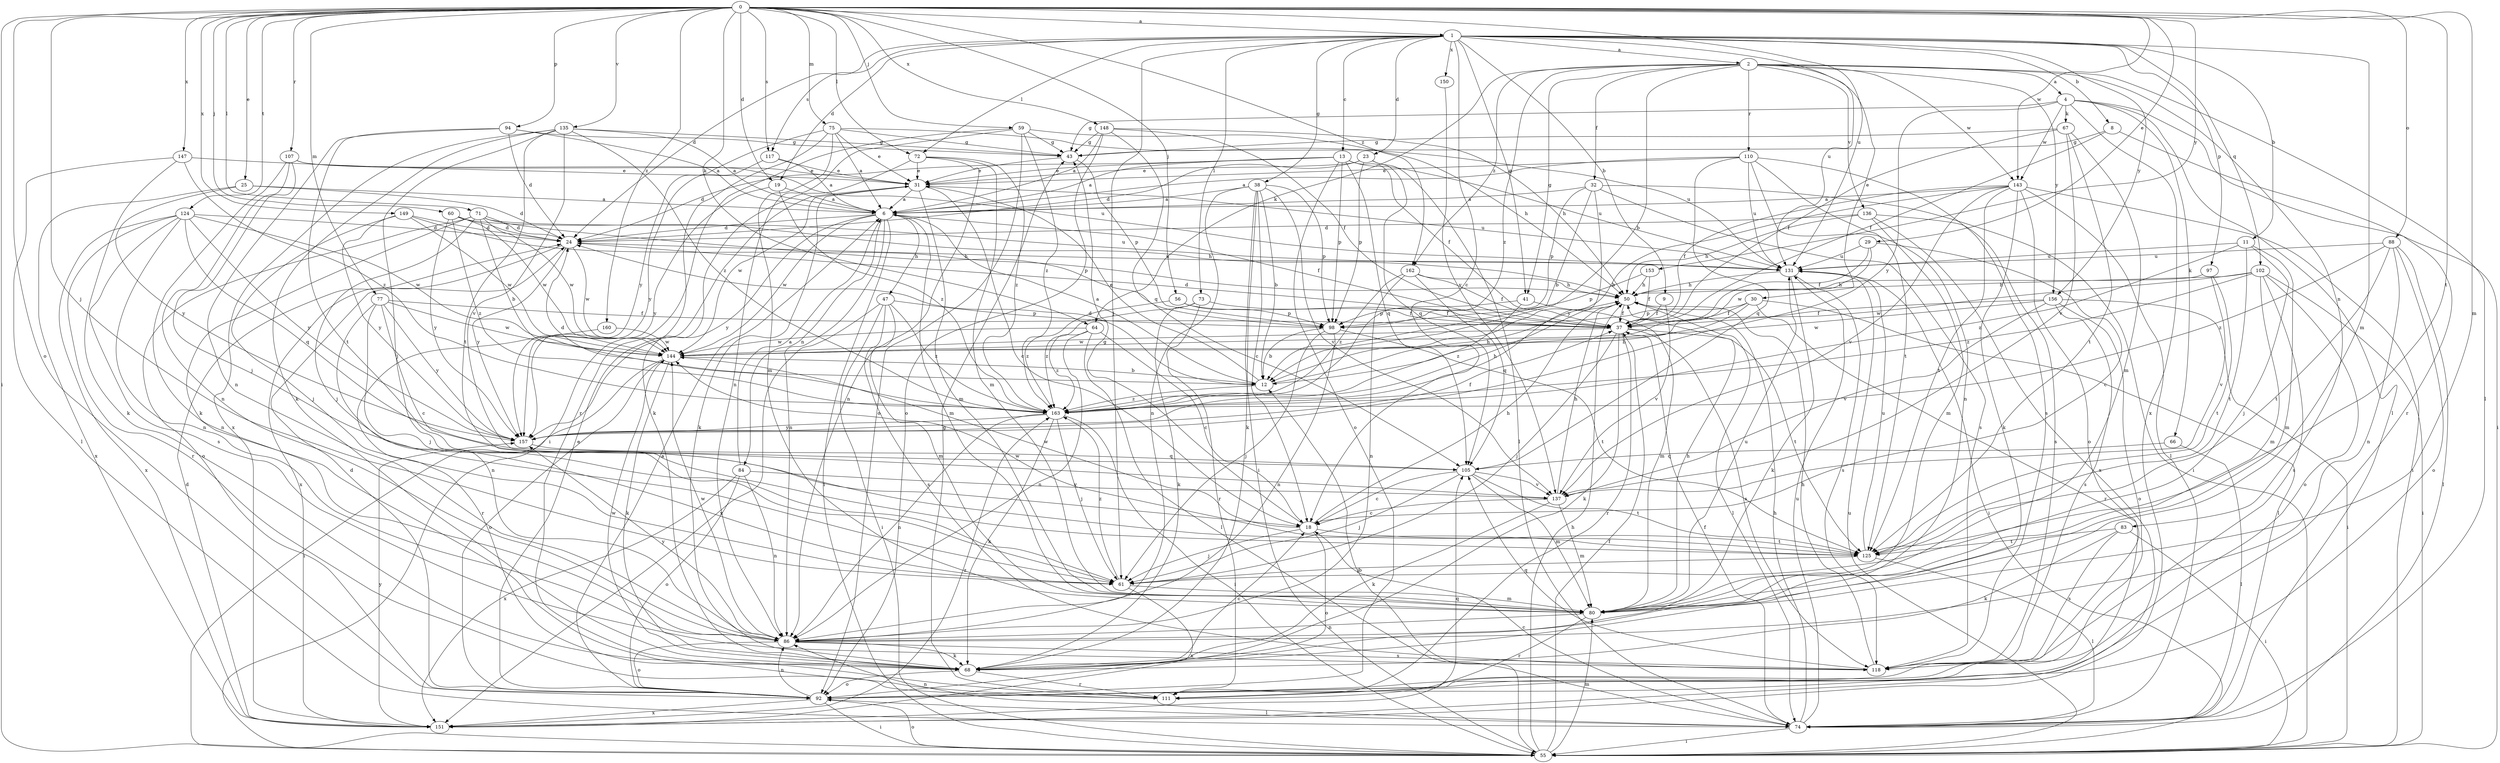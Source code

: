strict digraph  {
0;
1;
2;
4;
6;
8;
9;
11;
12;
13;
18;
19;
23;
24;
25;
29;
30;
31;
32;
37;
38;
41;
43;
47;
50;
55;
56;
59;
60;
61;
64;
66;
67;
68;
71;
72;
73;
74;
75;
77;
80;
83;
84;
86;
88;
92;
94;
97;
98;
102;
105;
107;
110;
111;
117;
118;
124;
125;
131;
135;
136;
137;
143;
144;
147;
148;
149;
150;
151;
153;
156;
157;
160;
162;
163;
0 -> 1  [label=a];
0 -> 19  [label=d];
0 -> 25  [label=e];
0 -> 29  [label=e];
0 -> 55  [label=i];
0 -> 56  [label=j];
0 -> 59  [label=j];
0 -> 60  [label=j];
0 -> 61  [label=j];
0 -> 64  [label=k];
0 -> 71  [label=l];
0 -> 72  [label=l];
0 -> 75  [label=m];
0 -> 77  [label=m];
0 -> 80  [label=m];
0 -> 88  [label=o];
0 -> 92  [label=o];
0 -> 94  [label=p];
0 -> 107  [label=r];
0 -> 117  [label=s];
0 -> 124  [label=t];
0 -> 125  [label=t];
0 -> 131  [label=u];
0 -> 135  [label=v];
0 -> 143  [label=w];
0 -> 147  [label=x];
0 -> 148  [label=x];
0 -> 149  [label=x];
0 -> 153  [label=y];
0 -> 160  [label=z];
0 -> 162  [label=z];
1 -> 2  [label=a];
1 -> 8  [label=b];
1 -> 9  [label=b];
1 -> 11  [label=b];
1 -> 13  [label=c];
1 -> 18  [label=c];
1 -> 19  [label=d];
1 -> 23  [label=d];
1 -> 24  [label=d];
1 -> 38  [label=g];
1 -> 41  [label=g];
1 -> 61  [label=j];
1 -> 72  [label=l];
1 -> 73  [label=l];
1 -> 80  [label=m];
1 -> 97  [label=p];
1 -> 102  [label=q];
1 -> 117  [label=s];
1 -> 131  [label=u];
1 -> 150  [label=x];
1 -> 156  [label=y];
2 -> 4  [label=a];
2 -> 12  [label=b];
2 -> 30  [label=e];
2 -> 32  [label=f];
2 -> 41  [label=g];
2 -> 64  [label=k];
2 -> 74  [label=l];
2 -> 83  [label=n];
2 -> 110  [label=r];
2 -> 136  [label=v];
2 -> 143  [label=w];
2 -> 156  [label=y];
2 -> 162  [label=z];
2 -> 163  [label=z];
4 -> 43  [label=g];
4 -> 55  [label=i];
4 -> 66  [label=k];
4 -> 67  [label=k];
4 -> 74  [label=l];
4 -> 143  [label=w];
4 -> 151  [label=x];
4 -> 157  [label=y];
6 -> 24  [label=d];
6 -> 37  [label=f];
6 -> 47  [label=h];
6 -> 55  [label=i];
6 -> 80  [label=m];
6 -> 84  [label=n];
6 -> 86  [label=n];
6 -> 144  [label=w];
6 -> 157  [label=y];
8 -> 37  [label=f];
8 -> 43  [label=g];
8 -> 111  [label=r];
9 -> 37  [label=f];
9 -> 137  [label=v];
11 -> 61  [label=j];
11 -> 80  [label=m];
11 -> 125  [label=t];
11 -> 131  [label=u];
11 -> 163  [label=z];
12 -> 6  [label=a];
12 -> 24  [label=d];
12 -> 31  [label=e];
12 -> 50  [label=h];
12 -> 163  [label=z];
13 -> 6  [label=a];
13 -> 24  [label=d];
13 -> 31  [label=e];
13 -> 37  [label=f];
13 -> 92  [label=o];
13 -> 98  [label=p];
13 -> 105  [label=q];
13 -> 131  [label=u];
18 -> 43  [label=g];
18 -> 50  [label=h];
18 -> 61  [label=j];
18 -> 92  [label=o];
18 -> 125  [label=t];
18 -> 144  [label=w];
19 -> 6  [label=a];
19 -> 157  [label=y];
19 -> 163  [label=z];
23 -> 24  [label=d];
23 -> 31  [label=e];
23 -> 74  [label=l];
23 -> 98  [label=p];
23 -> 105  [label=q];
24 -> 131  [label=u];
24 -> 144  [label=w];
24 -> 151  [label=x];
24 -> 157  [label=y];
25 -> 6  [label=a];
25 -> 24  [label=d];
25 -> 151  [label=x];
25 -> 157  [label=y];
29 -> 18  [label=c];
29 -> 37  [label=f];
29 -> 131  [label=u];
29 -> 144  [label=w];
30 -> 12  [label=b];
30 -> 37  [label=f];
30 -> 74  [label=l];
30 -> 98  [label=p];
30 -> 111  [label=r];
31 -> 6  [label=a];
31 -> 18  [label=c];
31 -> 68  [label=k];
31 -> 80  [label=m];
31 -> 131  [label=u];
31 -> 144  [label=w];
32 -> 6  [label=a];
32 -> 12  [label=b];
32 -> 55  [label=i];
32 -> 98  [label=p];
32 -> 118  [label=s];
32 -> 157  [label=y];
37 -> 24  [label=d];
37 -> 61  [label=j];
37 -> 68  [label=k];
37 -> 111  [label=r];
37 -> 118  [label=s];
37 -> 125  [label=t];
37 -> 144  [label=w];
38 -> 6  [label=a];
38 -> 12  [label=b];
38 -> 18  [label=c];
38 -> 55  [label=i];
38 -> 68  [label=k];
38 -> 86  [label=n];
38 -> 98  [label=p];
38 -> 137  [label=v];
41 -> 80  [label=m];
41 -> 98  [label=p];
41 -> 163  [label=z];
43 -> 31  [label=e];
43 -> 98  [label=p];
47 -> 55  [label=i];
47 -> 80  [label=m];
47 -> 98  [label=p];
47 -> 118  [label=s];
47 -> 151  [label=x];
47 -> 163  [label=z];
50 -> 37  [label=f];
50 -> 74  [label=l];
55 -> 12  [label=b];
55 -> 37  [label=f];
55 -> 50  [label=h];
55 -> 80  [label=m];
55 -> 92  [label=o];
55 -> 131  [label=u];
56 -> 37  [label=f];
56 -> 98  [label=p];
56 -> 163  [label=z];
59 -> 43  [label=g];
59 -> 50  [label=h];
59 -> 55  [label=i];
59 -> 86  [label=n];
59 -> 92  [label=o];
59 -> 163  [label=z];
60 -> 24  [label=d];
60 -> 50  [label=h];
60 -> 144  [label=w];
60 -> 157  [label=y];
60 -> 163  [label=z];
61 -> 80  [label=m];
61 -> 151  [label=x];
61 -> 163  [label=z];
64 -> 18  [label=c];
64 -> 74  [label=l];
64 -> 86  [label=n];
64 -> 144  [label=w];
64 -> 163  [label=z];
66 -> 74  [label=l];
66 -> 105  [label=q];
67 -> 37  [label=f];
67 -> 43  [label=g];
67 -> 80  [label=m];
67 -> 125  [label=t];
67 -> 137  [label=v];
68 -> 18  [label=c];
68 -> 92  [label=o];
68 -> 111  [label=r];
68 -> 144  [label=w];
71 -> 12  [label=b];
71 -> 24  [label=d];
71 -> 61  [label=j];
71 -> 86  [label=n];
71 -> 92  [label=o];
71 -> 98  [label=p];
71 -> 131  [label=u];
71 -> 144  [label=w];
72 -> 31  [label=e];
72 -> 68  [label=k];
72 -> 80  [label=m];
72 -> 86  [label=n];
72 -> 163  [label=z];
73 -> 37  [label=f];
73 -> 68  [label=k];
73 -> 111  [label=r];
73 -> 163  [label=z];
74 -> 18  [label=c];
74 -> 37  [label=f];
74 -> 50  [label=h];
74 -> 55  [label=i];
74 -> 86  [label=n];
74 -> 131  [label=u];
75 -> 6  [label=a];
75 -> 31  [label=e];
75 -> 43  [label=g];
75 -> 80  [label=m];
75 -> 111  [label=r];
75 -> 131  [label=u];
75 -> 157  [label=y];
77 -> 18  [label=c];
77 -> 37  [label=f];
77 -> 61  [label=j];
77 -> 86  [label=n];
77 -> 144  [label=w];
77 -> 157  [label=y];
80 -> 50  [label=h];
80 -> 86  [label=n];
80 -> 111  [label=r];
80 -> 131  [label=u];
83 -> 55  [label=i];
83 -> 68  [label=k];
83 -> 118  [label=s];
83 -> 125  [label=t];
84 -> 6  [label=a];
84 -> 86  [label=n];
84 -> 92  [label=o];
84 -> 137  [label=v];
84 -> 151  [label=x];
86 -> 68  [label=k];
86 -> 92  [label=o];
86 -> 118  [label=s];
86 -> 144  [label=w];
86 -> 157  [label=y];
88 -> 74  [label=l];
88 -> 86  [label=n];
88 -> 92  [label=o];
88 -> 125  [label=t];
88 -> 131  [label=u];
88 -> 163  [label=z];
92 -> 6  [label=a];
92 -> 24  [label=d];
92 -> 31  [label=e];
92 -> 55  [label=i];
92 -> 74  [label=l];
92 -> 86  [label=n];
92 -> 151  [label=x];
94 -> 6  [label=a];
94 -> 24  [label=d];
94 -> 43  [label=g];
94 -> 86  [label=n];
94 -> 125  [label=t];
97 -> 50  [label=h];
97 -> 125  [label=t];
97 -> 137  [label=v];
98 -> 12  [label=b];
98 -> 61  [label=j];
98 -> 86  [label=n];
98 -> 125  [label=t];
102 -> 50  [label=h];
102 -> 55  [label=i];
102 -> 80  [label=m];
102 -> 92  [label=o];
102 -> 118  [label=s];
102 -> 144  [label=w];
102 -> 163  [label=z];
105 -> 18  [label=c];
105 -> 61  [label=j];
105 -> 80  [label=m];
105 -> 125  [label=t];
105 -> 137  [label=v];
107 -> 31  [label=e];
107 -> 61  [label=j];
107 -> 68  [label=k];
107 -> 86  [label=n];
107 -> 131  [label=u];
110 -> 6  [label=a];
110 -> 31  [label=e];
110 -> 86  [label=n];
110 -> 105  [label=q];
110 -> 118  [label=s];
110 -> 125  [label=t];
110 -> 131  [label=u];
111 -> 43  [label=g];
117 -> 6  [label=a];
117 -> 31  [label=e];
117 -> 157  [label=y];
118 -> 50  [label=h];
118 -> 105  [label=q];
124 -> 24  [label=d];
124 -> 86  [label=n];
124 -> 105  [label=q];
124 -> 111  [label=r];
124 -> 118  [label=s];
124 -> 144  [label=w];
124 -> 151  [label=x];
124 -> 157  [label=y];
125 -> 61  [label=j];
125 -> 74  [label=l];
125 -> 131  [label=u];
125 -> 144  [label=w];
131 -> 50  [label=h];
131 -> 55  [label=i];
131 -> 68  [label=k];
131 -> 118  [label=s];
135 -> 6  [label=a];
135 -> 43  [label=g];
135 -> 61  [label=j];
135 -> 68  [label=k];
135 -> 125  [label=t];
135 -> 137  [label=v];
135 -> 151  [label=x];
135 -> 163  [label=z];
136 -> 24  [label=d];
136 -> 50  [label=h];
136 -> 80  [label=m];
136 -> 118  [label=s];
136 -> 151  [label=x];
137 -> 18  [label=c];
137 -> 50  [label=h];
137 -> 68  [label=k];
137 -> 80  [label=m];
143 -> 6  [label=a];
143 -> 12  [label=b];
143 -> 37  [label=f];
143 -> 55  [label=i];
143 -> 68  [label=k];
143 -> 74  [label=l];
143 -> 92  [label=o];
143 -> 125  [label=t];
143 -> 137  [label=v];
144 -> 12  [label=b];
144 -> 55  [label=i];
144 -> 68  [label=k];
144 -> 92  [label=o];
147 -> 31  [label=e];
147 -> 68  [label=k];
147 -> 74  [label=l];
147 -> 163  [label=z];
148 -> 6  [label=a];
148 -> 37  [label=f];
148 -> 43  [label=g];
148 -> 50  [label=h];
148 -> 92  [label=o];
148 -> 105  [label=q];
149 -> 24  [label=d];
149 -> 50  [label=h];
149 -> 61  [label=j];
149 -> 144  [label=w];
149 -> 157  [label=y];
150 -> 137  [label=v];
151 -> 24  [label=d];
151 -> 105  [label=q];
151 -> 157  [label=y];
151 -> 163  [label=z];
153 -> 37  [label=f];
153 -> 50  [label=h];
153 -> 98  [label=p];
156 -> 37  [label=f];
156 -> 55  [label=i];
156 -> 92  [label=o];
156 -> 118  [label=s];
156 -> 137  [label=v];
156 -> 144  [label=w];
157 -> 37  [label=f];
157 -> 105  [label=q];
160 -> 111  [label=r];
160 -> 144  [label=w];
162 -> 37  [label=f];
162 -> 50  [label=h];
162 -> 86  [label=n];
162 -> 105  [label=q];
162 -> 163  [label=z];
163 -> 24  [label=d];
163 -> 50  [label=h];
163 -> 55  [label=i];
163 -> 61  [label=j];
163 -> 68  [label=k];
163 -> 86  [label=n];
163 -> 157  [label=y];
}
